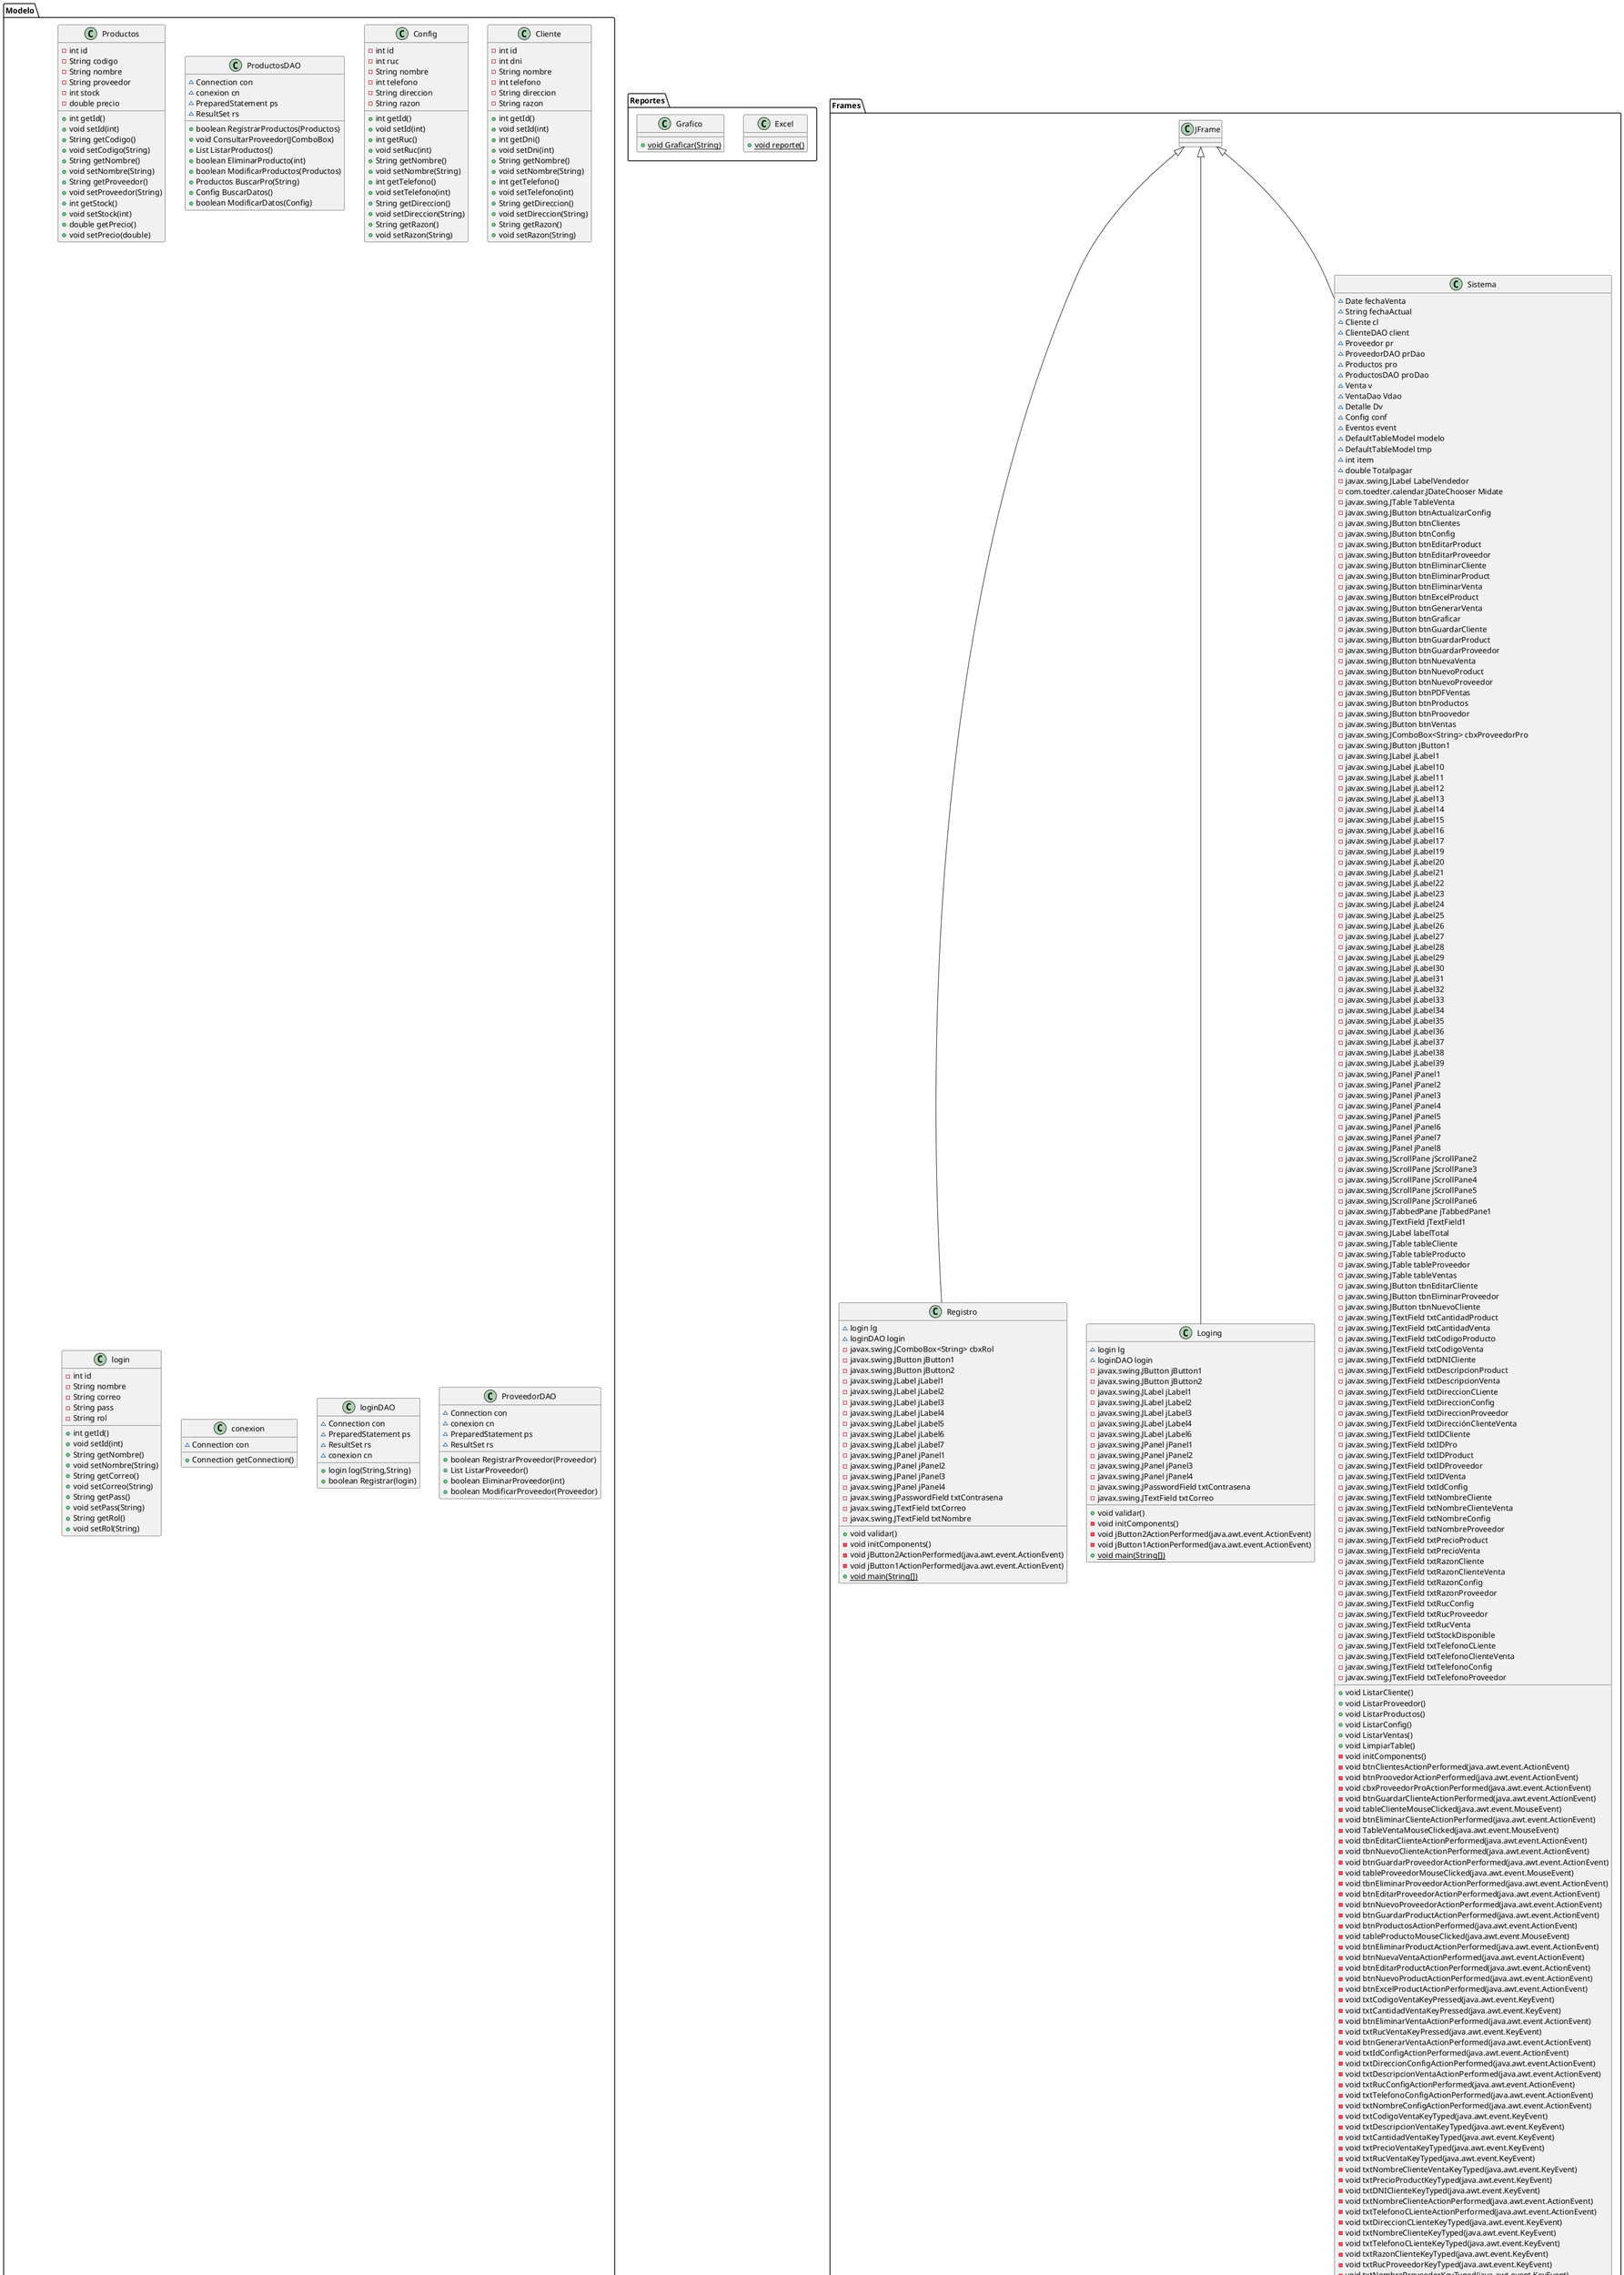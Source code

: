 @startuml
class Modelo.Productos {
- int id
- String codigo
- String nombre
- String proveedor
- int stock
- double precio
+ int getId()
+ void setId(int)
+ String getCodigo()
+ void setCodigo(String)
+ String getNombre()
+ void setNombre(String)
+ String getProveedor()
+ void setProveedor(String)
+ int getStock()
+ void setStock(int)
+ double getPrecio()
+ void setPrecio(double)
}
class Modelo.ProductosDAO {
~ Connection con
~ conexion cn
~ PreparedStatement ps
~ ResultSet rs
+ boolean RegistrarProductos(Productos)
+ void ConsultarProveedor(JComboBox)
+ List ListarProductos()
+ boolean EliminarProducto(int)
+ boolean ModificarProductos(Productos)
+ Productos BuscarPro(String)
+ Config BuscarDatos()
+ boolean ModificarDatos(Config)
}
class Reportes.Excel {
+ {static} void reporte()
}
class Modelo.Config {
- int id
- int ruc
- String nombre
- int telefono
- String direccion
- String razon
+ int getId()
+ void setId(int)
+ int getRuc()
+ void setRuc(int)
+ String getNombre()
+ void setNombre(String)
+ int getTelefono()
+ void setTelefono(int)
+ String getDireccion()
+ void setDireccion(String)
+ String getRazon()
+ void setRazon(String)
}
class Frames.Registro {
~ login lg
~ loginDAO login
- javax.swing.JComboBox<String> cbxRol
- javax.swing.JButton jButton1
- javax.swing.JButton jButton2
- javax.swing.JLabel jLabel1
- javax.swing.JLabel jLabel2
- javax.swing.JLabel jLabel3
- javax.swing.JLabel jLabel4
- javax.swing.JLabel jLabel5
- javax.swing.JLabel jLabel6
- javax.swing.JLabel jLabel7
- javax.swing.JPanel jPanel1
- javax.swing.JPanel jPanel2
- javax.swing.JPanel jPanel3
- javax.swing.JPanel jPanel4
- javax.swing.JPasswordField txtContrasena
- javax.swing.JTextField txtCorreo
- javax.swing.JTextField txtNombre
+ void validar()
- void initComponents()
- void jButton2ActionPerformed(java.awt.event.ActionEvent)
- void jButton1ActionPerformed(java.awt.event.ActionEvent)
+ {static} void main(String[])
}
class Modelo.Cliente {
- int id
- int dni
- String nombre
- int telefono
- String direccion
- String razon
+ int getId()
+ void setId(int)
+ int getDni()
+ void setDni(int)
+ String getNombre()
+ void setNombre(String)
+ int getTelefono()
+ void setTelefono(int)
+ String getDireccion()
+ void setDireccion(String)
+ String getRazon()
+ void setRazon(String)
}
class Modelo.login {
- int id
- String nombre
- String correo
- String pass
- String rol
+ int getId()
+ void setId(int)
+ String getNombre()
+ void setNombre(String)
+ String getCorreo()
+ void setCorreo(String)
+ String getPass()
+ void setPass(String)
+ String getRol()
+ void setRol(String)
}
class Modelo.conexion {
~ Connection con
+ Connection getConnection()
}
class Modelo.loginDAO {
~ Connection con
~ PreparedStatement ps
~ ResultSet rs
~ conexion cn
+ login log(String,String)
+ boolean Registrar(login)
}
class Modelo.ProveedorDAO {
~ Connection con
~ conexion cn
~ PreparedStatement ps
~ ResultSet rs
+ boolean RegistrarProveedor(Proveedor)
+ List ListarProveedor()
+ boolean EliminarProveedor(int)
+ boolean ModificarProveedor(Proveedor)
}
class Modelo.Eventos {
+ void textKeyPress(KeyEvent)
+ void numberKeyPress(KeyEvent)
+ void numberDecimalKeyPress(KeyEvent,JTextField)
}
class Modelo.ClienteDAO {
~ conexion cn
~ Connection con
~ PreparedStatement ps
~ ResultSet rs
+ boolean RegistrarCliente(Cliente)
+ List ListarCliente()
+ boolean EliminarCLiente(int)
+ boolean ModificarCliente(Cliente)
+ Cliente BuscarCliente(int)
}
class Modelo.Proveedor {
- int id
- int ruc
- String nombre
- int telefono
- String direcion
- String razon
+ int getId()
+ void setId(int)
+ int getRuc()
+ void setRuc(int)
+ String getNombre()
+ void setNombre(String)
+ int getTelefono()
+ void setTelefono(int)
+ String getDirecion()
+ void setDirecion(String)
+ String getRazon()
+ void setRazon(String)
}
class Modelo.Detalle {
- int id
- String cod_pro
- int cantidad
- double precio
- int id_venta
+ int getId()
+ void setId(int)
+ String getCod_pro()
+ void setCod_pro(String)
+ int getCantidad()
+ void setCantidad(int)
+ double getPrecio()
+ void setPrecio(double)
+ int getId_venta()
+ void setId_venta(int)
}
class Modelo.Venta {
- int id
- String cliente
- String vendedor
- double total
- String fecha
+ String getFecha()
+ void setFecha(String)
+ int getId()
+ void setId(int)
+ String getCliente()
+ void setCliente(String)
+ String getVendedor()
+ void setVendedor(String)
+ double getTotal()
+ void setTotal(double)
}
class Reportes.Grafico {
+ {static} void Graficar(String)
}
class Modelo.VentaDao {
~ Connection con
~ conexion cn
~ PreparedStatement ps
~ ResultSet rs
~ int r
+ int idVenta()
+ int RegistrarVenta(Venta)
+ int RegistrarDetalle(Detalle)
+ boolean ActualizarStock(int,String)
+ List Listarventas()
}
class Frames.Loging {
~ login lg
~ loginDAO login
- javax.swing.JButton jButton1
- javax.swing.JButton jButton2
- javax.swing.JLabel jLabel1
- javax.swing.JLabel jLabel2
- javax.swing.JLabel jLabel3
- javax.swing.JLabel jLabel4
- javax.swing.JLabel jLabel6
- javax.swing.JPanel jPanel1
- javax.swing.JPanel jPanel2
- javax.swing.JPanel jPanel3
- javax.swing.JPanel jPanel4
- javax.swing.JPasswordField txtContrasena
- javax.swing.JTextField txtCorreo
+ void validar()
- void initComponents()
- void jButton2ActionPerformed(java.awt.event.ActionEvent)
- void jButton1ActionPerformed(java.awt.event.ActionEvent)
+ {static} void main(String[])
}
class Frames.Sistema {
~ Date fechaVenta
~ String fechaActual
~ Cliente cl
~ ClienteDAO client
~ Proveedor pr
~ ProveedorDAO prDao
~ Productos pro
~ ProductosDAO proDao
~ Venta v
~ VentaDao Vdao
~ Detalle Dv
~ Config conf
~ Eventos event
~ DefaultTableModel modelo
~ DefaultTableModel tmp
~ int item
~ double Totalpagar
- javax.swing.JLabel LabelVendedor
- com.toedter.calendar.JDateChooser Midate
- javax.swing.JTable TableVenta
- javax.swing.JButton btnActualizarConfig
- javax.swing.JButton btnClientes
- javax.swing.JButton btnConfig
- javax.swing.JButton btnEditarProduct
- javax.swing.JButton btnEditarProveedor
- javax.swing.JButton btnEliminarCliente
- javax.swing.JButton btnEliminarProduct
- javax.swing.JButton btnEliminarVenta
- javax.swing.JButton btnExcelProduct
- javax.swing.JButton btnGenerarVenta
- javax.swing.JButton btnGraficar
- javax.swing.JButton btnGuardarCliente
- javax.swing.JButton btnGuardarProduct
- javax.swing.JButton btnGuardarProveedor
- javax.swing.JButton btnNuevaVenta
- javax.swing.JButton btnNuevoProduct
- javax.swing.JButton btnNuevoProveedor
- javax.swing.JButton btnPDFVentas
- javax.swing.JButton btnProductos
- javax.swing.JButton btnProovedor
- javax.swing.JButton btnVentas
- javax.swing.JComboBox<String> cbxProveedorPro
- javax.swing.JButton jButton1
- javax.swing.JLabel jLabel1
- javax.swing.JLabel jLabel10
- javax.swing.JLabel jLabel11
- javax.swing.JLabel jLabel12
- javax.swing.JLabel jLabel13
- javax.swing.JLabel jLabel14
- javax.swing.JLabel jLabel15
- javax.swing.JLabel jLabel16
- javax.swing.JLabel jLabel17
- javax.swing.JLabel jLabel19
- javax.swing.JLabel jLabel20
- javax.swing.JLabel jLabel21
- javax.swing.JLabel jLabel22
- javax.swing.JLabel jLabel23
- javax.swing.JLabel jLabel24
- javax.swing.JLabel jLabel25
- javax.swing.JLabel jLabel26
- javax.swing.JLabel jLabel27
- javax.swing.JLabel jLabel28
- javax.swing.JLabel jLabel29
- javax.swing.JLabel jLabel30
- javax.swing.JLabel jLabel31
- javax.swing.JLabel jLabel32
- javax.swing.JLabel jLabel33
- javax.swing.JLabel jLabel34
- javax.swing.JLabel jLabel35
- javax.swing.JLabel jLabel36
- javax.swing.JLabel jLabel37
- javax.swing.JLabel jLabel38
- javax.swing.JLabel jLabel39
- javax.swing.JPanel jPanel1
- javax.swing.JPanel jPanel2
- javax.swing.JPanel jPanel3
- javax.swing.JPanel jPanel4
- javax.swing.JPanel jPanel5
- javax.swing.JPanel jPanel6
- javax.swing.JPanel jPanel7
- javax.swing.JPanel jPanel8
- javax.swing.JScrollPane jScrollPane2
- javax.swing.JScrollPane jScrollPane3
- javax.swing.JScrollPane jScrollPane4
- javax.swing.JScrollPane jScrollPane5
- javax.swing.JScrollPane jScrollPane6
- javax.swing.JTabbedPane jTabbedPane1
- javax.swing.JTextField jTextField1
- javax.swing.JLabel labelTotal
- javax.swing.JTable tableCliente
- javax.swing.JTable tableProducto
- javax.swing.JTable tableProveedor
- javax.swing.JTable tableVentas
- javax.swing.JButton tbnEditarCliente
- javax.swing.JButton tbnEliminarProveedor
- javax.swing.JButton tbnNuevoCliente
- javax.swing.JTextField txtCantidadProduct
- javax.swing.JTextField txtCantidadVenta
- javax.swing.JTextField txtCodigoProducto
- javax.swing.JTextField txtCodigoVenta
- javax.swing.JTextField txtDNICliente
- javax.swing.JTextField txtDescripcionProduct
- javax.swing.JTextField txtDescripcionVenta
- javax.swing.JTextField txtDireccionCLiente
- javax.swing.JTextField txtDireccionConfig
- javax.swing.JTextField txtDireccionProveedor
- javax.swing.JTextField txtDirecciónClienteVenta
- javax.swing.JTextField txtIDCliente
- javax.swing.JTextField txtIDPro
- javax.swing.JTextField txtIDProduct
- javax.swing.JTextField txtIDProveedor
- javax.swing.JTextField txtIDVenta
- javax.swing.JTextField txtIdConfig
- javax.swing.JTextField txtNombreCliente
- javax.swing.JTextField txtNombreClienteVenta
- javax.swing.JTextField txtNombreConfig
- javax.swing.JTextField txtNombreProveedor
- javax.swing.JTextField txtPrecioProduct
- javax.swing.JTextField txtPrecioVenta
- javax.swing.JTextField txtRazonCliente
- javax.swing.JTextField txtRazonClienteVenta
- javax.swing.JTextField txtRazonConfig
- javax.swing.JTextField txtRazonProveedor
- javax.swing.JTextField txtRucConfig
- javax.swing.JTextField txtRucProveedor
- javax.swing.JTextField txtRucVenta
- javax.swing.JTextField txtStockDisponible
- javax.swing.JTextField txtTelefonoCLiente
- javax.swing.JTextField txtTelefonoClienteVenta
- javax.swing.JTextField txtTelefonoConfig
- javax.swing.JTextField txtTelefonoProveedor
+ void ListarCliente()
+ void ListarProveedor()
+ void ListarProductos()
+ void ListarConfig()
+ void ListarVentas()
+ void LimpiarTable()
- void initComponents()
- void btnClientesActionPerformed(java.awt.event.ActionEvent)
- void btnProovedorActionPerformed(java.awt.event.ActionEvent)
- void cbxProveedorProActionPerformed(java.awt.event.ActionEvent)
- void btnGuardarClienteActionPerformed(java.awt.event.ActionEvent)
- void tableClienteMouseClicked(java.awt.event.MouseEvent)
- void btnEliminarClienteActionPerformed(java.awt.event.ActionEvent)
- void TableVentaMouseClicked(java.awt.event.MouseEvent)
- void tbnEditarClienteActionPerformed(java.awt.event.ActionEvent)
- void tbnNuevoClienteActionPerformed(java.awt.event.ActionEvent)
- void btnGuardarProveedorActionPerformed(java.awt.event.ActionEvent)
- void tableProveedorMouseClicked(java.awt.event.MouseEvent)
- void tbnEliminarProveedorActionPerformed(java.awt.event.ActionEvent)
- void btnEditarProveedorActionPerformed(java.awt.event.ActionEvent)
- void btnNuevoProveedorActionPerformed(java.awt.event.ActionEvent)
- void btnGuardarProductActionPerformed(java.awt.event.ActionEvent)
- void btnProductosActionPerformed(java.awt.event.ActionEvent)
- void tableProductoMouseClicked(java.awt.event.MouseEvent)
- void btnEliminarProductActionPerformed(java.awt.event.ActionEvent)
- void btnNuevaVentaActionPerformed(java.awt.event.ActionEvent)
- void btnEditarProductActionPerformed(java.awt.event.ActionEvent)
- void btnNuevoProductActionPerformed(java.awt.event.ActionEvent)
- void btnExcelProductActionPerformed(java.awt.event.ActionEvent)
- void txtCodigoVentaKeyPressed(java.awt.event.KeyEvent)
- void txtCantidadVentaKeyPressed(java.awt.event.KeyEvent)
- void btnEliminarVentaActionPerformed(java.awt.event.ActionEvent)
- void txtRucVentaKeyPressed(java.awt.event.KeyEvent)
- void btnGenerarVentaActionPerformed(java.awt.event.ActionEvent)
- void txtIdConfigActionPerformed(java.awt.event.ActionEvent)
- void txtDireccionConfigActionPerformed(java.awt.event.ActionEvent)
- void txtDescripcionVentaActionPerformed(java.awt.event.ActionEvent)
- void txtRucConfigActionPerformed(java.awt.event.ActionEvent)
- void txtTelefonoConfigActionPerformed(java.awt.event.ActionEvent)
- void txtNombreConfigActionPerformed(java.awt.event.ActionEvent)
- void txtCodigoVentaKeyTyped(java.awt.event.KeyEvent)
- void txtDescripcionVentaKeyTyped(java.awt.event.KeyEvent)
- void txtCantidadVentaKeyTyped(java.awt.event.KeyEvent)
- void txtPrecioVentaKeyTyped(java.awt.event.KeyEvent)
- void txtRucVentaKeyTyped(java.awt.event.KeyEvent)
- void txtNombreClienteVentaKeyTyped(java.awt.event.KeyEvent)
- void txtPrecioProductKeyTyped(java.awt.event.KeyEvent)
- void txtDNIClienteKeyTyped(java.awt.event.KeyEvent)
- void txtNombreClienteActionPerformed(java.awt.event.ActionEvent)
- void txtTelefonoCLienteActionPerformed(java.awt.event.ActionEvent)
- void txtDireccionCLienteKeyTyped(java.awt.event.KeyEvent)
- void txtNombreClienteKeyTyped(java.awt.event.KeyEvent)
- void txtTelefonoCLienteKeyTyped(java.awt.event.KeyEvent)
- void txtRazonClienteKeyTyped(java.awt.event.KeyEvent)
- void txtRucProveedorKeyTyped(java.awt.event.KeyEvent)
- void txtNombreProveedorKeyTyped(java.awt.event.KeyEvent)
- void txtTelefonoProveedorKeyTyped(java.awt.event.KeyEvent)
- void txtDireccionProveedorKeyTyped(java.awt.event.KeyEvent)
- void txtRazonProveedorKeyTyped(java.awt.event.KeyEvent)
- void txtCodigoProductoKeyPressed(java.awt.event.KeyEvent)
- void txtCodigoProductoKeyTyped(java.awt.event.KeyEvent)
- void txtDescripcionProductKeyTyped(java.awt.event.KeyEvent)
- void txtCantidadProductKeyTyped(java.awt.event.KeyEvent)
- void txtRucConfigKeyTyped(java.awt.event.KeyEvent)
- void txtNombreConfigKeyTyped(java.awt.event.KeyEvent)
- void txtTelefonoConfigKeyTyped(java.awt.event.KeyEvent)
- void txtDireccionConfigKeyTyped(java.awt.event.KeyEvent)
- void txtRazonConfigKeyTyped(java.awt.event.KeyEvent)
- void btnActualizarConfigActionPerformed(java.awt.event.ActionEvent)
- void btnConfigActionPerformed(java.awt.event.ActionEvent)
- void btnVentasActionPerformed(java.awt.event.ActionEvent)
- void tableVentasMouseClicked(java.awt.event.MouseEvent)
- void btnPDFVentasActionPerformed(java.awt.event.ActionEvent)
- void btnGraficarActionPerformed(java.awt.event.ActionEvent)
- void jButton1ActionPerformed(java.awt.event.ActionEvent)
+ {static} void main(String[])
- void LimpiarCliente()
- void LimpiarProveedor()
- void LimpiarProductos()
- void TotalPagar()
- void LimpiarVenta()
- void RegistrarVenta()
- void RegistrarDetalle()
- void ActualizarStock()
- void LimpiarTableVenta()
- void LimpiarClienteVenta()
- void pdf()
}


Frames.JFrame <|-- Frames.Registro
Frames.JFrame <|-- Frames.Loging
Frames.JFrame <|-- Frames.Sistema
@enduml